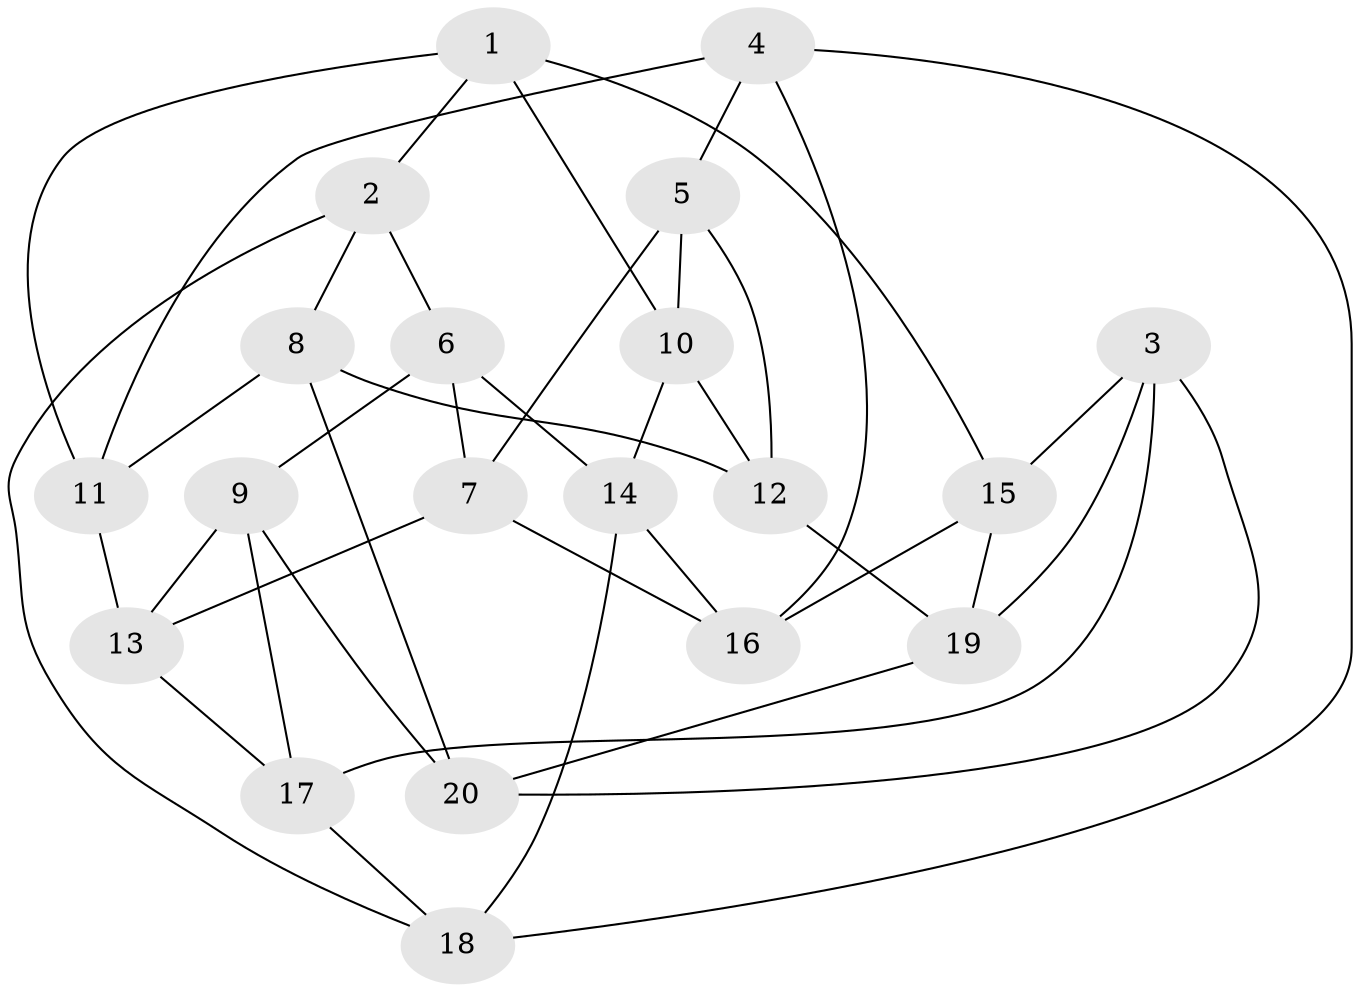 // Generated by graph-tools (version 1.1) at 2025/46/02/15/25 05:46:28]
// undirected, 20 vertices, 40 edges
graph export_dot {
graph [start="1"]
  node [color=gray90,style=filled];
  1;
  2;
  3;
  4;
  5;
  6;
  7;
  8;
  9;
  10;
  11;
  12;
  13;
  14;
  15;
  16;
  17;
  18;
  19;
  20;
  1 -- 15;
  1 -- 10;
  1 -- 11;
  1 -- 2;
  2 -- 8;
  2 -- 18;
  2 -- 6;
  3 -- 20;
  3 -- 19;
  3 -- 15;
  3 -- 17;
  4 -- 5;
  4 -- 11;
  4 -- 16;
  4 -- 18;
  5 -- 10;
  5 -- 12;
  5 -- 7;
  6 -- 7;
  6 -- 9;
  6 -- 14;
  7 -- 13;
  7 -- 16;
  8 -- 20;
  8 -- 11;
  8 -- 12;
  9 -- 20;
  9 -- 13;
  9 -- 17;
  10 -- 12;
  10 -- 14;
  11 -- 13;
  12 -- 19;
  13 -- 17;
  14 -- 16;
  14 -- 18;
  15 -- 16;
  15 -- 19;
  17 -- 18;
  19 -- 20;
}
